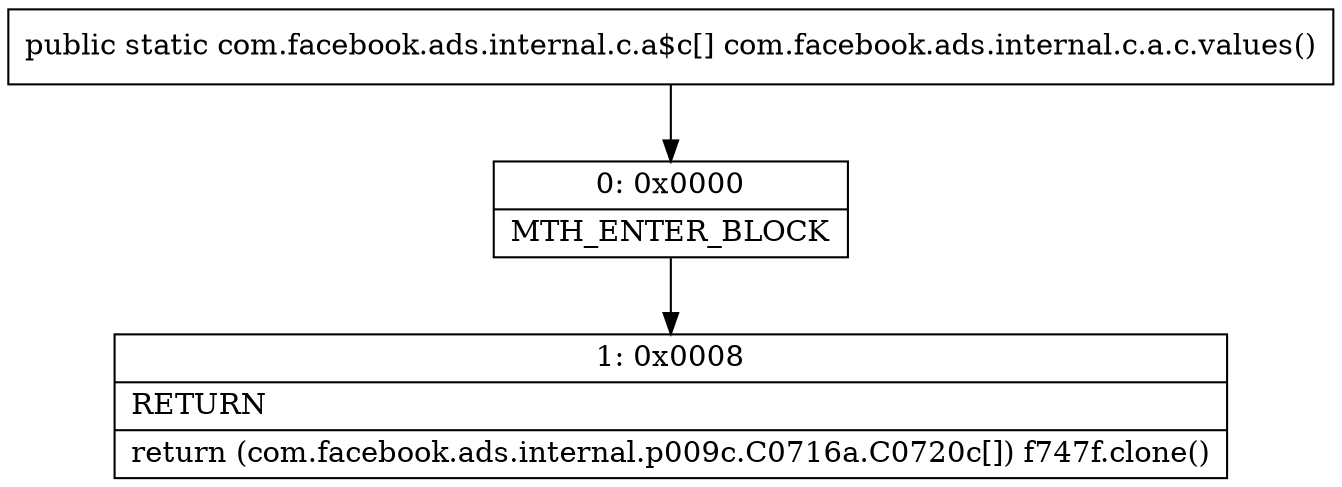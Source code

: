 digraph "CFG forcom.facebook.ads.internal.c.a.c.values()[Lcom\/facebook\/ads\/internal\/c\/a$c;" {
Node_0 [shape=record,label="{0\:\ 0x0000|MTH_ENTER_BLOCK\l}"];
Node_1 [shape=record,label="{1\:\ 0x0008|RETURN\l|return (com.facebook.ads.internal.p009c.C0716a.C0720c[]) f747f.clone()\l}"];
MethodNode[shape=record,label="{public static com.facebook.ads.internal.c.a$c[] com.facebook.ads.internal.c.a.c.values() }"];
MethodNode -> Node_0;
Node_0 -> Node_1;
}

